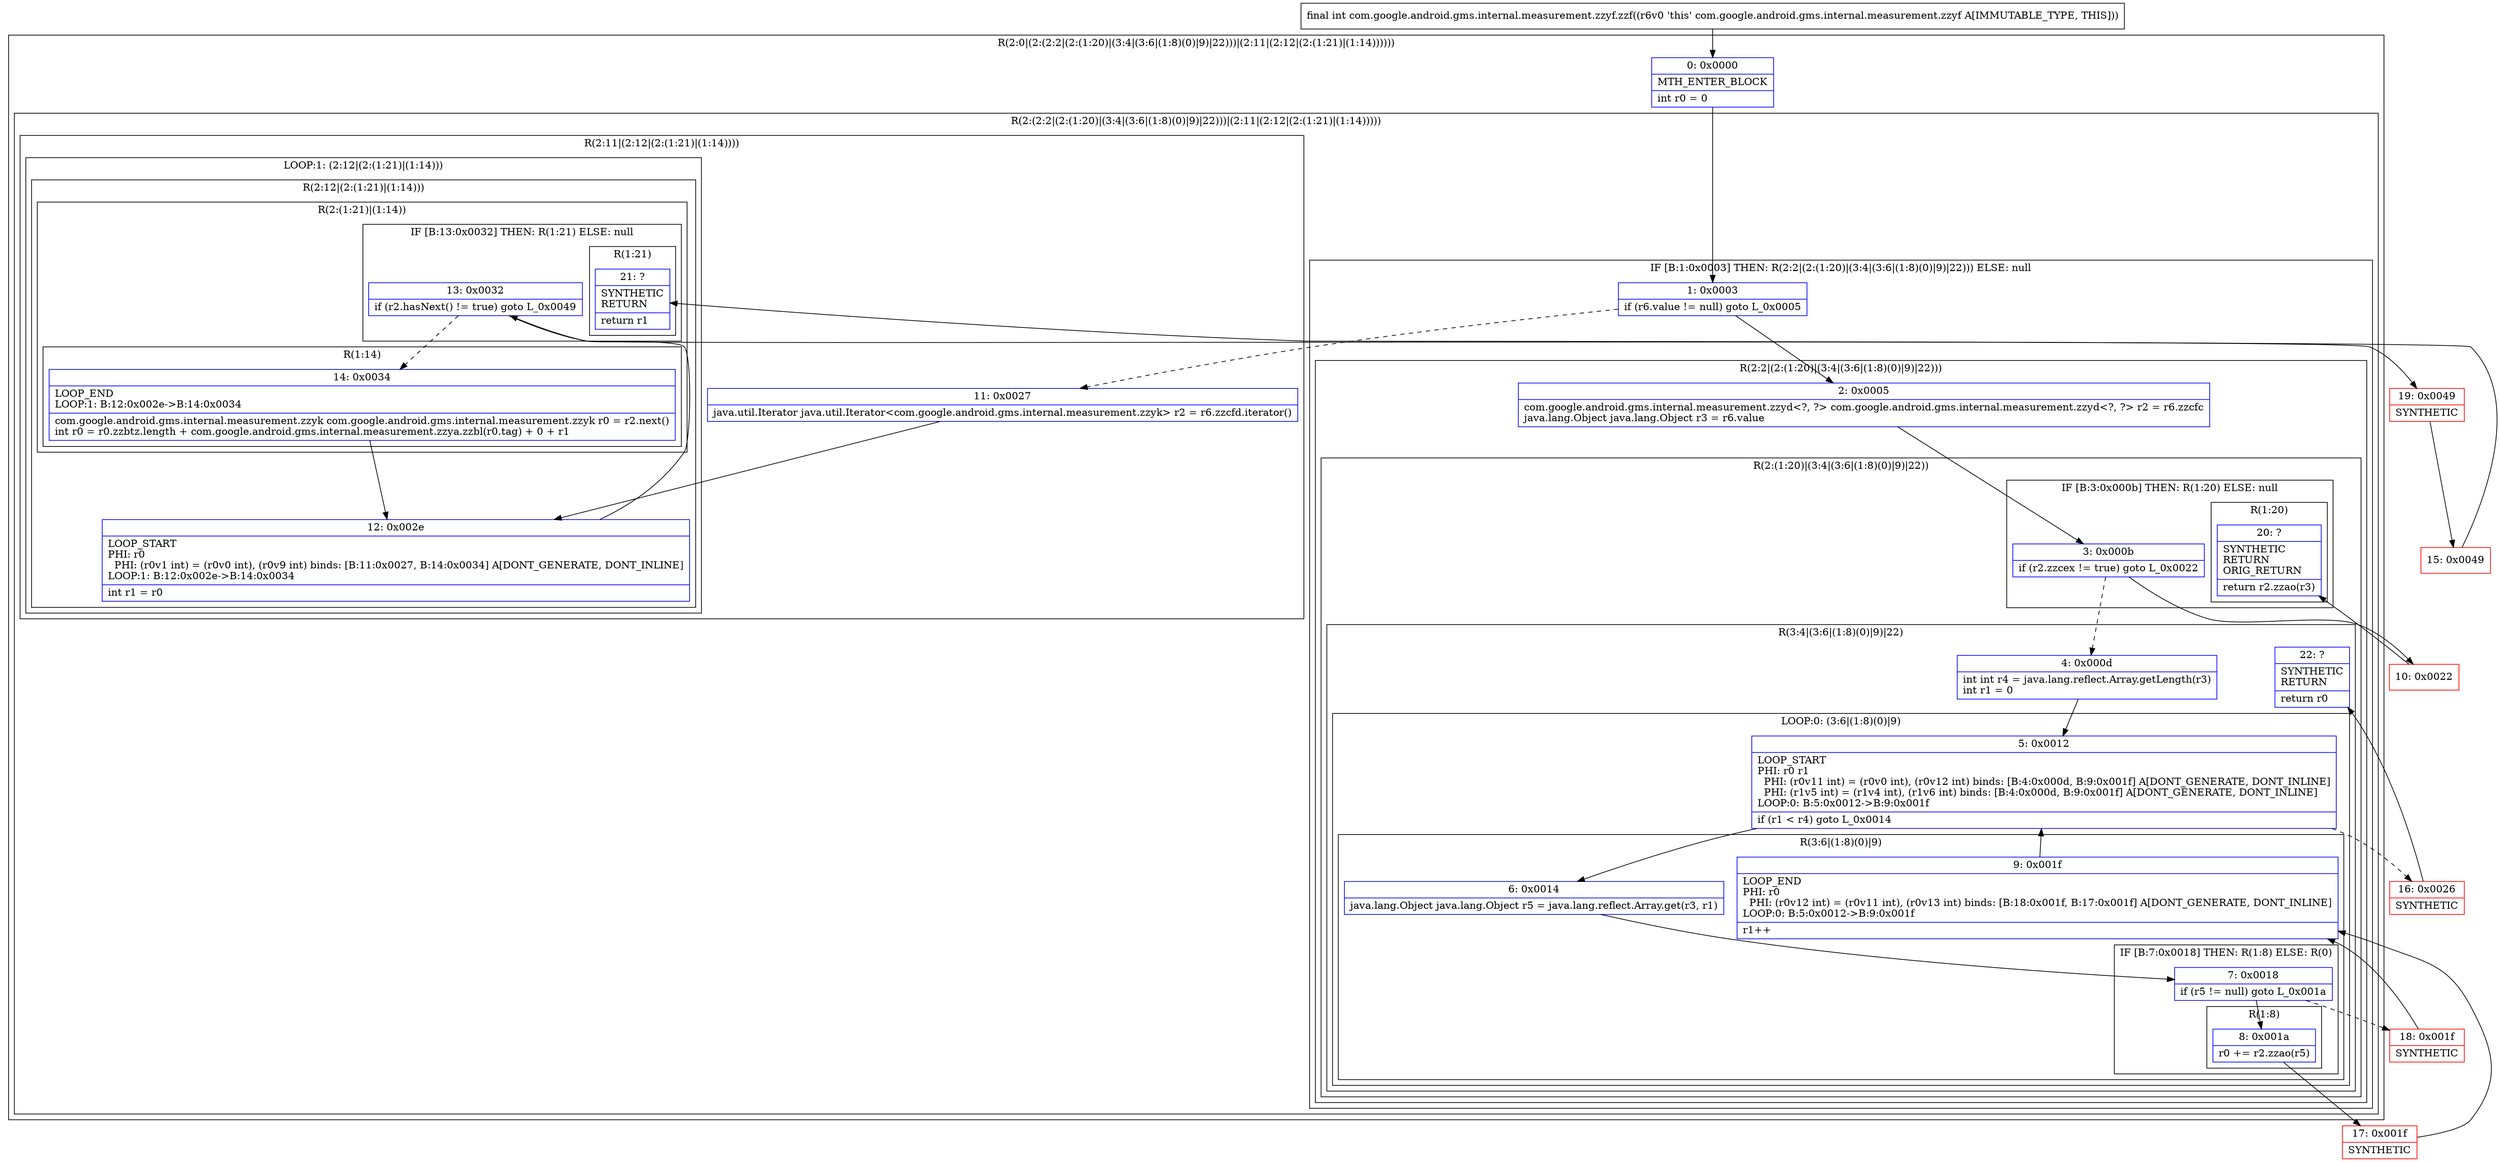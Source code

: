 digraph "CFG forcom.google.android.gms.internal.measurement.zzyf.zzf()I" {
subgraph cluster_Region_1988795480 {
label = "R(2:0|(2:(2:2|(2:(1:20)|(3:4|(3:6|(1:8)(0)|9)|22)))|(2:11|(2:12|(2:(1:21)|(1:14))))))";
node [shape=record,color=blue];
Node_0 [shape=record,label="{0\:\ 0x0000|MTH_ENTER_BLOCK\l|int r0 = 0\l}"];
subgraph cluster_Region_1894153528 {
label = "R(2:(2:2|(2:(1:20)|(3:4|(3:6|(1:8)(0)|9)|22)))|(2:11|(2:12|(2:(1:21)|(1:14)))))";
node [shape=record,color=blue];
subgraph cluster_IfRegion_1973698772 {
label = "IF [B:1:0x0003] THEN: R(2:2|(2:(1:20)|(3:4|(3:6|(1:8)(0)|9)|22))) ELSE: null";
node [shape=record,color=blue];
Node_1 [shape=record,label="{1\:\ 0x0003|if (r6.value != null) goto L_0x0005\l}"];
subgraph cluster_Region_2042271951 {
label = "R(2:2|(2:(1:20)|(3:4|(3:6|(1:8)(0)|9)|22)))";
node [shape=record,color=blue];
Node_2 [shape=record,label="{2\:\ 0x0005|com.google.android.gms.internal.measurement.zzyd\<?, ?\> com.google.android.gms.internal.measurement.zzyd\<?, ?\> r2 = r6.zzcfc\ljava.lang.Object java.lang.Object r3 = r6.value\l}"];
subgraph cluster_Region_816302171 {
label = "R(2:(1:20)|(3:4|(3:6|(1:8)(0)|9)|22))";
node [shape=record,color=blue];
subgraph cluster_IfRegion_956034396 {
label = "IF [B:3:0x000b] THEN: R(1:20) ELSE: null";
node [shape=record,color=blue];
Node_3 [shape=record,label="{3\:\ 0x000b|if (r2.zzcex != true) goto L_0x0022\l}"];
subgraph cluster_Region_1832325600 {
label = "R(1:20)";
node [shape=record,color=blue];
Node_20 [shape=record,label="{20\:\ ?|SYNTHETIC\lRETURN\lORIG_RETURN\l|return r2.zzao(r3)\l}"];
}
}
subgraph cluster_Region_1254015837 {
label = "R(3:4|(3:6|(1:8)(0)|9)|22)";
node [shape=record,color=blue];
Node_4 [shape=record,label="{4\:\ 0x000d|int int r4 = java.lang.reflect.Array.getLength(r3)\lint r1 = 0\l}"];
subgraph cluster_LoopRegion_359246484 {
label = "LOOP:0: (3:6|(1:8)(0)|9)";
node [shape=record,color=blue];
Node_5 [shape=record,label="{5\:\ 0x0012|LOOP_START\lPHI: r0 r1 \l  PHI: (r0v11 int) = (r0v0 int), (r0v12 int) binds: [B:4:0x000d, B:9:0x001f] A[DONT_GENERATE, DONT_INLINE]\l  PHI: (r1v5 int) = (r1v4 int), (r1v6 int) binds: [B:4:0x000d, B:9:0x001f] A[DONT_GENERATE, DONT_INLINE]\lLOOP:0: B:5:0x0012\-\>B:9:0x001f\l|if (r1 \< r4) goto L_0x0014\l}"];
subgraph cluster_Region_951591340 {
label = "R(3:6|(1:8)(0)|9)";
node [shape=record,color=blue];
Node_6 [shape=record,label="{6\:\ 0x0014|java.lang.Object java.lang.Object r5 = java.lang.reflect.Array.get(r3, r1)\l}"];
subgraph cluster_IfRegion_1914647656 {
label = "IF [B:7:0x0018] THEN: R(1:8) ELSE: R(0)";
node [shape=record,color=blue];
Node_7 [shape=record,label="{7\:\ 0x0018|if (r5 != null) goto L_0x001a\l}"];
subgraph cluster_Region_1707299881 {
label = "R(1:8)";
node [shape=record,color=blue];
Node_8 [shape=record,label="{8\:\ 0x001a|r0 += r2.zzao(r5)\l}"];
}
subgraph cluster_Region_2142483084 {
label = "R(0)";
node [shape=record,color=blue];
}
}
Node_9 [shape=record,label="{9\:\ 0x001f|LOOP_END\lPHI: r0 \l  PHI: (r0v12 int) = (r0v11 int), (r0v13 int) binds: [B:18:0x001f, B:17:0x001f] A[DONT_GENERATE, DONT_INLINE]\lLOOP:0: B:5:0x0012\-\>B:9:0x001f\l|r1++\l}"];
}
}
Node_22 [shape=record,label="{22\:\ ?|SYNTHETIC\lRETURN\l|return r0\l}"];
}
}
}
}
subgraph cluster_Region_1968605918 {
label = "R(2:11|(2:12|(2:(1:21)|(1:14))))";
node [shape=record,color=blue];
Node_11 [shape=record,label="{11\:\ 0x0027|java.util.Iterator java.util.Iterator\<com.google.android.gms.internal.measurement.zzyk\> r2 = r6.zzcfd.iterator()\l}"];
subgraph cluster_LoopRegion_1023348735 {
label = "LOOP:1: (2:12|(2:(1:21)|(1:14)))";
node [shape=record,color=blue];
subgraph cluster_Region_1752496727 {
label = "R(2:12|(2:(1:21)|(1:14)))";
node [shape=record,color=blue];
Node_12 [shape=record,label="{12\:\ 0x002e|LOOP_START\lPHI: r0 \l  PHI: (r0v1 int) = (r0v0 int), (r0v9 int) binds: [B:11:0x0027, B:14:0x0034] A[DONT_GENERATE, DONT_INLINE]\lLOOP:1: B:12:0x002e\-\>B:14:0x0034\l|int r1 = r0\l}"];
subgraph cluster_Region_1804225108 {
label = "R(2:(1:21)|(1:14))";
node [shape=record,color=blue];
subgraph cluster_IfRegion_172747329 {
label = "IF [B:13:0x0032] THEN: R(1:21) ELSE: null";
node [shape=record,color=blue];
Node_13 [shape=record,label="{13\:\ 0x0032|if (r2.hasNext() != true) goto L_0x0049\l}"];
subgraph cluster_Region_1159864093 {
label = "R(1:21)";
node [shape=record,color=blue];
Node_21 [shape=record,label="{21\:\ ?|SYNTHETIC\lRETURN\l|return r1\l}"];
}
}
subgraph cluster_Region_1462574931 {
label = "R(1:14)";
node [shape=record,color=blue];
Node_14 [shape=record,label="{14\:\ 0x0034|LOOP_END\lLOOP:1: B:12:0x002e\-\>B:14:0x0034\l|com.google.android.gms.internal.measurement.zzyk com.google.android.gms.internal.measurement.zzyk r0 = r2.next()\lint r0 = r0.zzbtz.length + com.google.android.gms.internal.measurement.zzya.zzbl(r0.tag) + 0 + r1\l}"];
}
}
}
}
}
}
}
Node_10 [shape=record,color=red,label="{10\:\ 0x0022}"];
Node_15 [shape=record,color=red,label="{15\:\ 0x0049}"];
Node_16 [shape=record,color=red,label="{16\:\ 0x0026|SYNTHETIC\l}"];
Node_17 [shape=record,color=red,label="{17\:\ 0x001f|SYNTHETIC\l}"];
Node_18 [shape=record,color=red,label="{18\:\ 0x001f|SYNTHETIC\l}"];
Node_19 [shape=record,color=red,label="{19\:\ 0x0049|SYNTHETIC\l}"];
MethodNode[shape=record,label="{final int com.google.android.gms.internal.measurement.zzyf.zzf((r6v0 'this' com.google.android.gms.internal.measurement.zzyf A[IMMUTABLE_TYPE, THIS])) }"];
MethodNode -> Node_0;
Node_0 -> Node_1;
Node_1 -> Node_2;
Node_1 -> Node_11[style=dashed];
Node_2 -> Node_3;
Node_3 -> Node_4[style=dashed];
Node_3 -> Node_10;
Node_4 -> Node_5;
Node_5 -> Node_6;
Node_5 -> Node_16[style=dashed];
Node_6 -> Node_7;
Node_7 -> Node_8;
Node_7 -> Node_18[style=dashed];
Node_8 -> Node_17;
Node_9 -> Node_5;
Node_11 -> Node_12;
Node_12 -> Node_13;
Node_13 -> Node_14[style=dashed];
Node_13 -> Node_19;
Node_14 -> Node_12;
Node_10 -> Node_20;
Node_15 -> Node_21;
Node_16 -> Node_22;
Node_17 -> Node_9;
Node_18 -> Node_9;
Node_19 -> Node_15;
}

